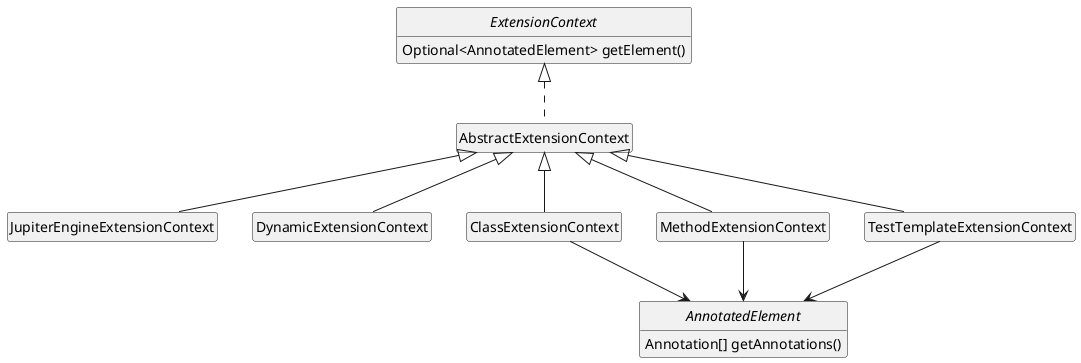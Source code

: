 @startuml

hide empty member
hide circle

interface ExtensionContext {
    Optional<AnnotatedElement> getElement()
}
class AbstractExtensionContext
ExtensionContext <|.. AbstractExtensionContext

AbstractExtensionContext <|-- JupiterEngineExtensionContext
AbstractExtensionContext <|-- DynamicExtensionContext

AbstractExtensionContext <|-- ClassExtensionContext
AbstractExtensionContext <|-- MethodExtensionContext
AbstractExtensionContext <|-- TestTemplateExtensionContext

ClassExtensionContext --> AnnotatedElement
MethodExtensionContext --> AnnotatedElement
TestTemplateExtensionContext --> AnnotatedElement

interface AnnotatedElement {
    Annotation[] getAnnotations()
}

@enduml